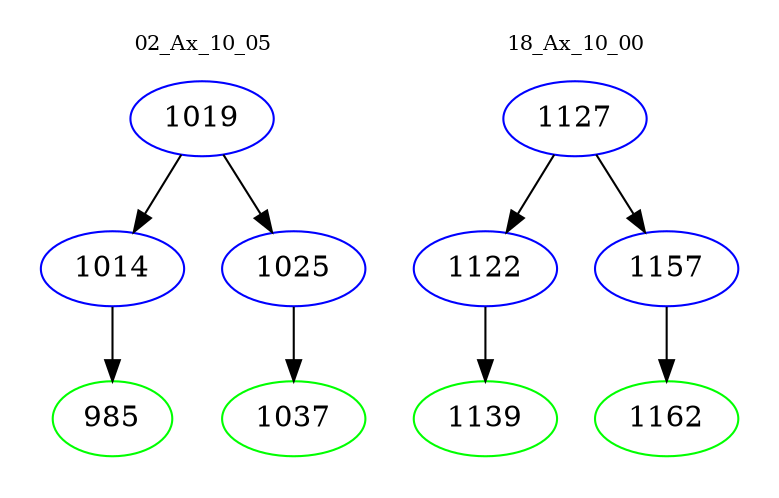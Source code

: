 digraph{
subgraph cluster_0 {
color = white
label = "02_Ax_10_05";
fontsize=10;
T0_1019 [label="1019", color="blue"]
T0_1019 -> T0_1014 [color="black"]
T0_1014 [label="1014", color="blue"]
T0_1014 -> T0_985 [color="black"]
T0_985 [label="985", color="green"]
T0_1019 -> T0_1025 [color="black"]
T0_1025 [label="1025", color="blue"]
T0_1025 -> T0_1037 [color="black"]
T0_1037 [label="1037", color="green"]
}
subgraph cluster_1 {
color = white
label = "18_Ax_10_00";
fontsize=10;
T1_1127 [label="1127", color="blue"]
T1_1127 -> T1_1122 [color="black"]
T1_1122 [label="1122", color="blue"]
T1_1122 -> T1_1139 [color="black"]
T1_1139 [label="1139", color="green"]
T1_1127 -> T1_1157 [color="black"]
T1_1157 [label="1157", color="blue"]
T1_1157 -> T1_1162 [color="black"]
T1_1162 [label="1162", color="green"]
}
}
